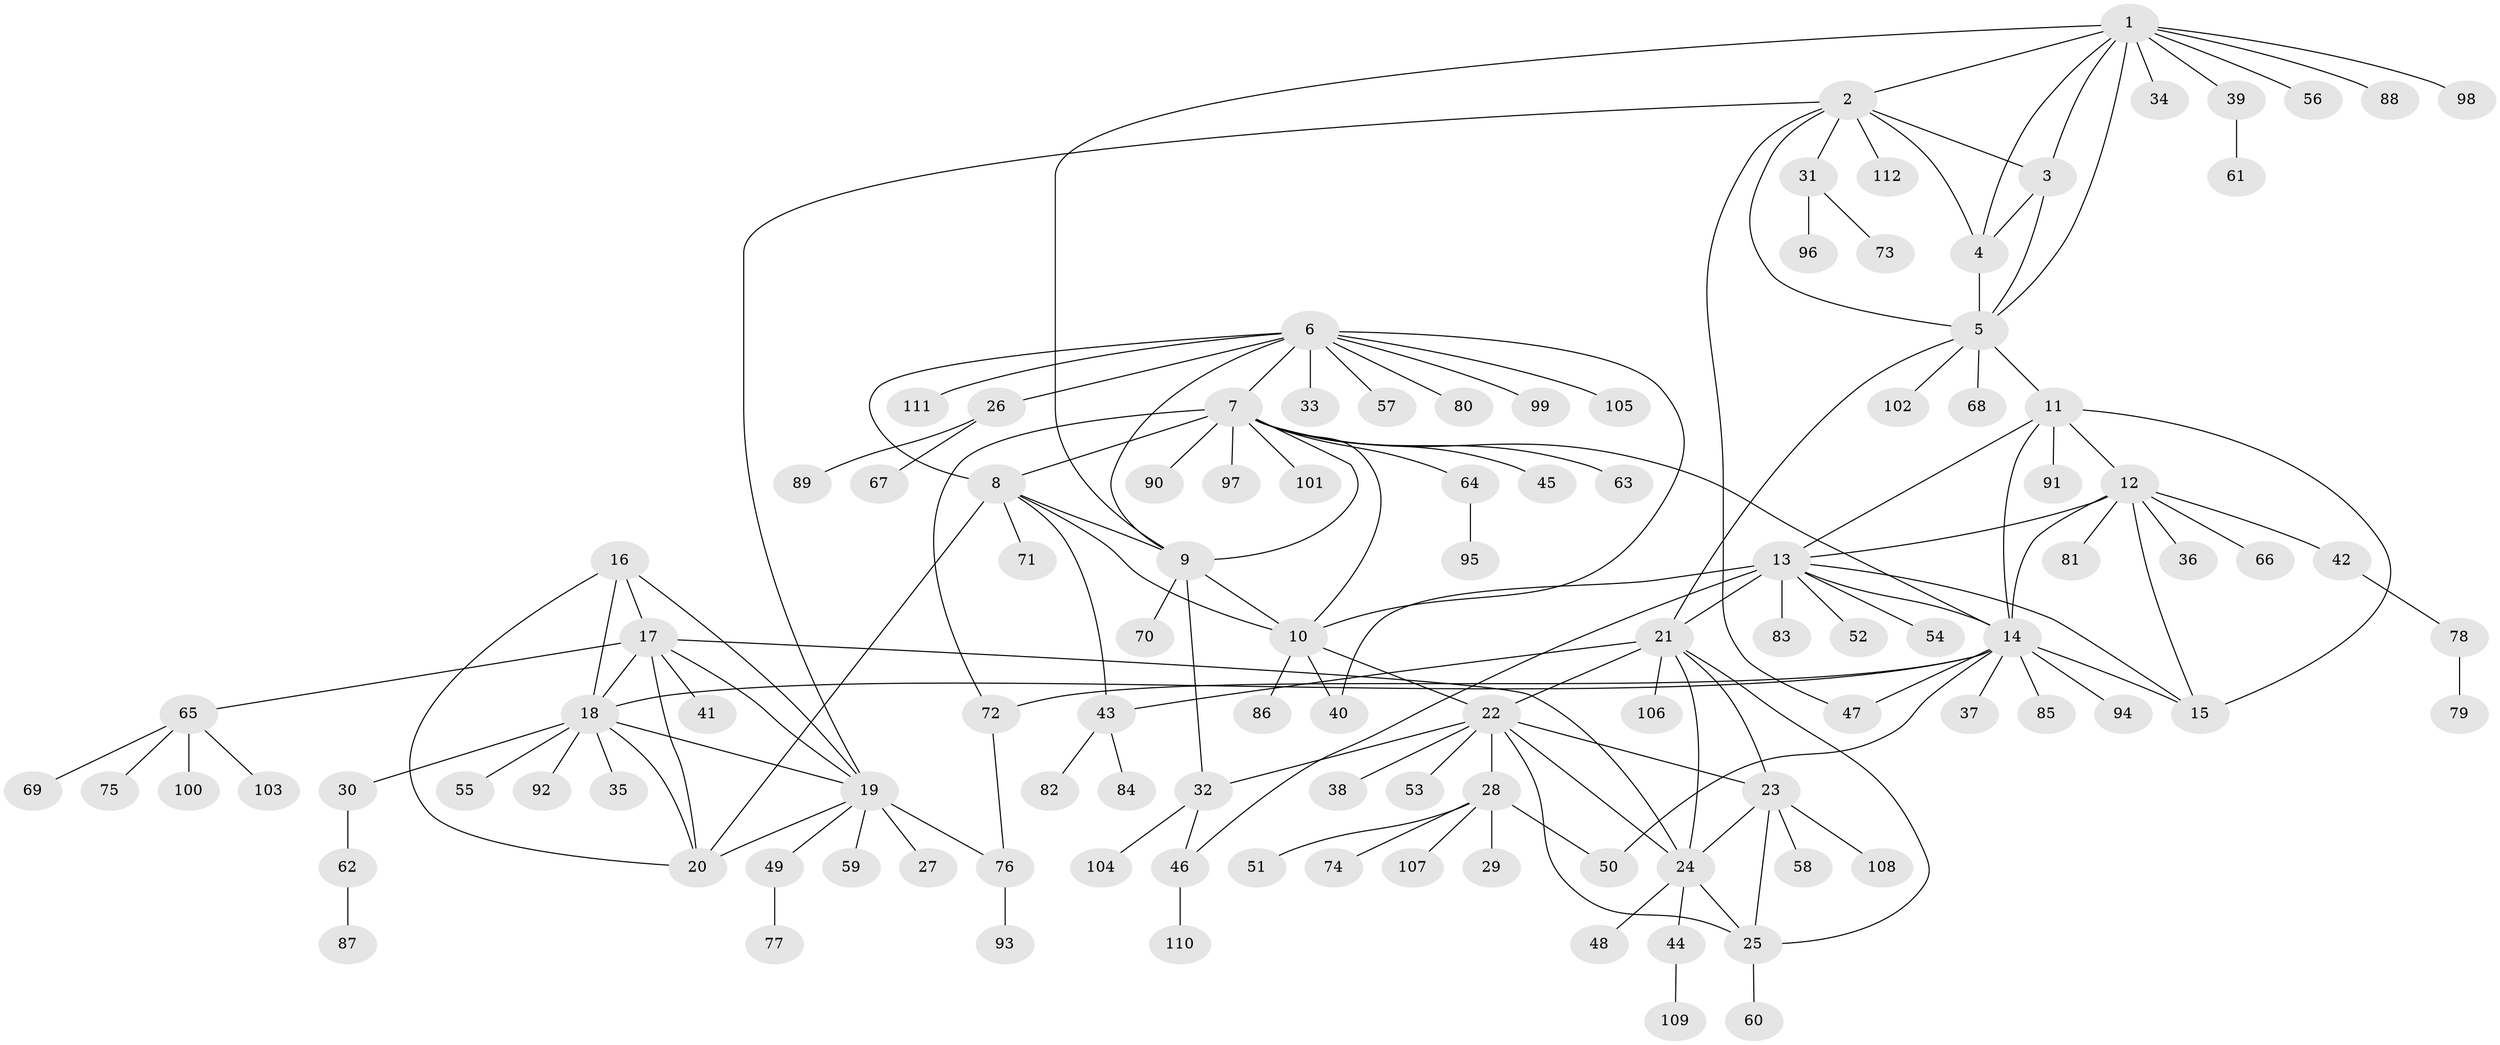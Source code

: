// coarse degree distribution, {6: 0.1956521739130435, 3: 0.10869565217391304, 5: 0.13043478260869565, 7: 0.06521739130434782, 8: 0.021739130434782608, 4: 0.06521739130434782, 2: 0.15217391304347827, 1: 0.2608695652173913}
// Generated by graph-tools (version 1.1) at 2025/52/03/04/25 22:52:11]
// undirected, 112 vertices, 155 edges
graph export_dot {
  node [color=gray90,style=filled];
  1;
  2;
  3;
  4;
  5;
  6;
  7;
  8;
  9;
  10;
  11;
  12;
  13;
  14;
  15;
  16;
  17;
  18;
  19;
  20;
  21;
  22;
  23;
  24;
  25;
  26;
  27;
  28;
  29;
  30;
  31;
  32;
  33;
  34;
  35;
  36;
  37;
  38;
  39;
  40;
  41;
  42;
  43;
  44;
  45;
  46;
  47;
  48;
  49;
  50;
  51;
  52;
  53;
  54;
  55;
  56;
  57;
  58;
  59;
  60;
  61;
  62;
  63;
  64;
  65;
  66;
  67;
  68;
  69;
  70;
  71;
  72;
  73;
  74;
  75;
  76;
  77;
  78;
  79;
  80;
  81;
  82;
  83;
  84;
  85;
  86;
  87;
  88;
  89;
  90;
  91;
  92;
  93;
  94;
  95;
  96;
  97;
  98;
  99;
  100;
  101;
  102;
  103;
  104;
  105;
  106;
  107;
  108;
  109;
  110;
  111;
  112;
  1 -- 2;
  1 -- 3;
  1 -- 4;
  1 -- 5;
  1 -- 9;
  1 -- 34;
  1 -- 39;
  1 -- 56;
  1 -- 88;
  1 -- 98;
  2 -- 3;
  2 -- 4;
  2 -- 5;
  2 -- 19;
  2 -- 31;
  2 -- 47;
  2 -- 112;
  3 -- 4;
  3 -- 5;
  4 -- 5;
  5 -- 11;
  5 -- 21;
  5 -- 68;
  5 -- 102;
  6 -- 7;
  6 -- 8;
  6 -- 9;
  6 -- 10;
  6 -- 26;
  6 -- 33;
  6 -- 57;
  6 -- 80;
  6 -- 99;
  6 -- 105;
  6 -- 111;
  7 -- 8;
  7 -- 9;
  7 -- 10;
  7 -- 14;
  7 -- 45;
  7 -- 63;
  7 -- 64;
  7 -- 72;
  7 -- 90;
  7 -- 97;
  7 -- 101;
  8 -- 9;
  8 -- 10;
  8 -- 20;
  8 -- 43;
  8 -- 71;
  9 -- 10;
  9 -- 32;
  9 -- 70;
  10 -- 22;
  10 -- 40;
  10 -- 86;
  11 -- 12;
  11 -- 13;
  11 -- 14;
  11 -- 15;
  11 -- 91;
  12 -- 13;
  12 -- 14;
  12 -- 15;
  12 -- 36;
  12 -- 42;
  12 -- 66;
  12 -- 81;
  13 -- 14;
  13 -- 15;
  13 -- 21;
  13 -- 40;
  13 -- 46;
  13 -- 52;
  13 -- 54;
  13 -- 83;
  14 -- 15;
  14 -- 18;
  14 -- 37;
  14 -- 47;
  14 -- 50;
  14 -- 72;
  14 -- 85;
  14 -- 94;
  16 -- 17;
  16 -- 18;
  16 -- 19;
  16 -- 20;
  17 -- 18;
  17 -- 19;
  17 -- 20;
  17 -- 24;
  17 -- 41;
  17 -- 65;
  18 -- 19;
  18 -- 20;
  18 -- 30;
  18 -- 35;
  18 -- 55;
  18 -- 92;
  19 -- 20;
  19 -- 27;
  19 -- 49;
  19 -- 59;
  19 -- 76;
  21 -- 22;
  21 -- 23;
  21 -- 24;
  21 -- 25;
  21 -- 43;
  21 -- 106;
  22 -- 23;
  22 -- 24;
  22 -- 25;
  22 -- 28;
  22 -- 32;
  22 -- 38;
  22 -- 53;
  23 -- 24;
  23 -- 25;
  23 -- 58;
  23 -- 108;
  24 -- 25;
  24 -- 44;
  24 -- 48;
  25 -- 60;
  26 -- 67;
  26 -- 89;
  28 -- 29;
  28 -- 50;
  28 -- 51;
  28 -- 74;
  28 -- 107;
  30 -- 62;
  31 -- 73;
  31 -- 96;
  32 -- 46;
  32 -- 104;
  39 -- 61;
  42 -- 78;
  43 -- 82;
  43 -- 84;
  44 -- 109;
  46 -- 110;
  49 -- 77;
  62 -- 87;
  64 -- 95;
  65 -- 69;
  65 -- 75;
  65 -- 100;
  65 -- 103;
  72 -- 76;
  76 -- 93;
  78 -- 79;
}

